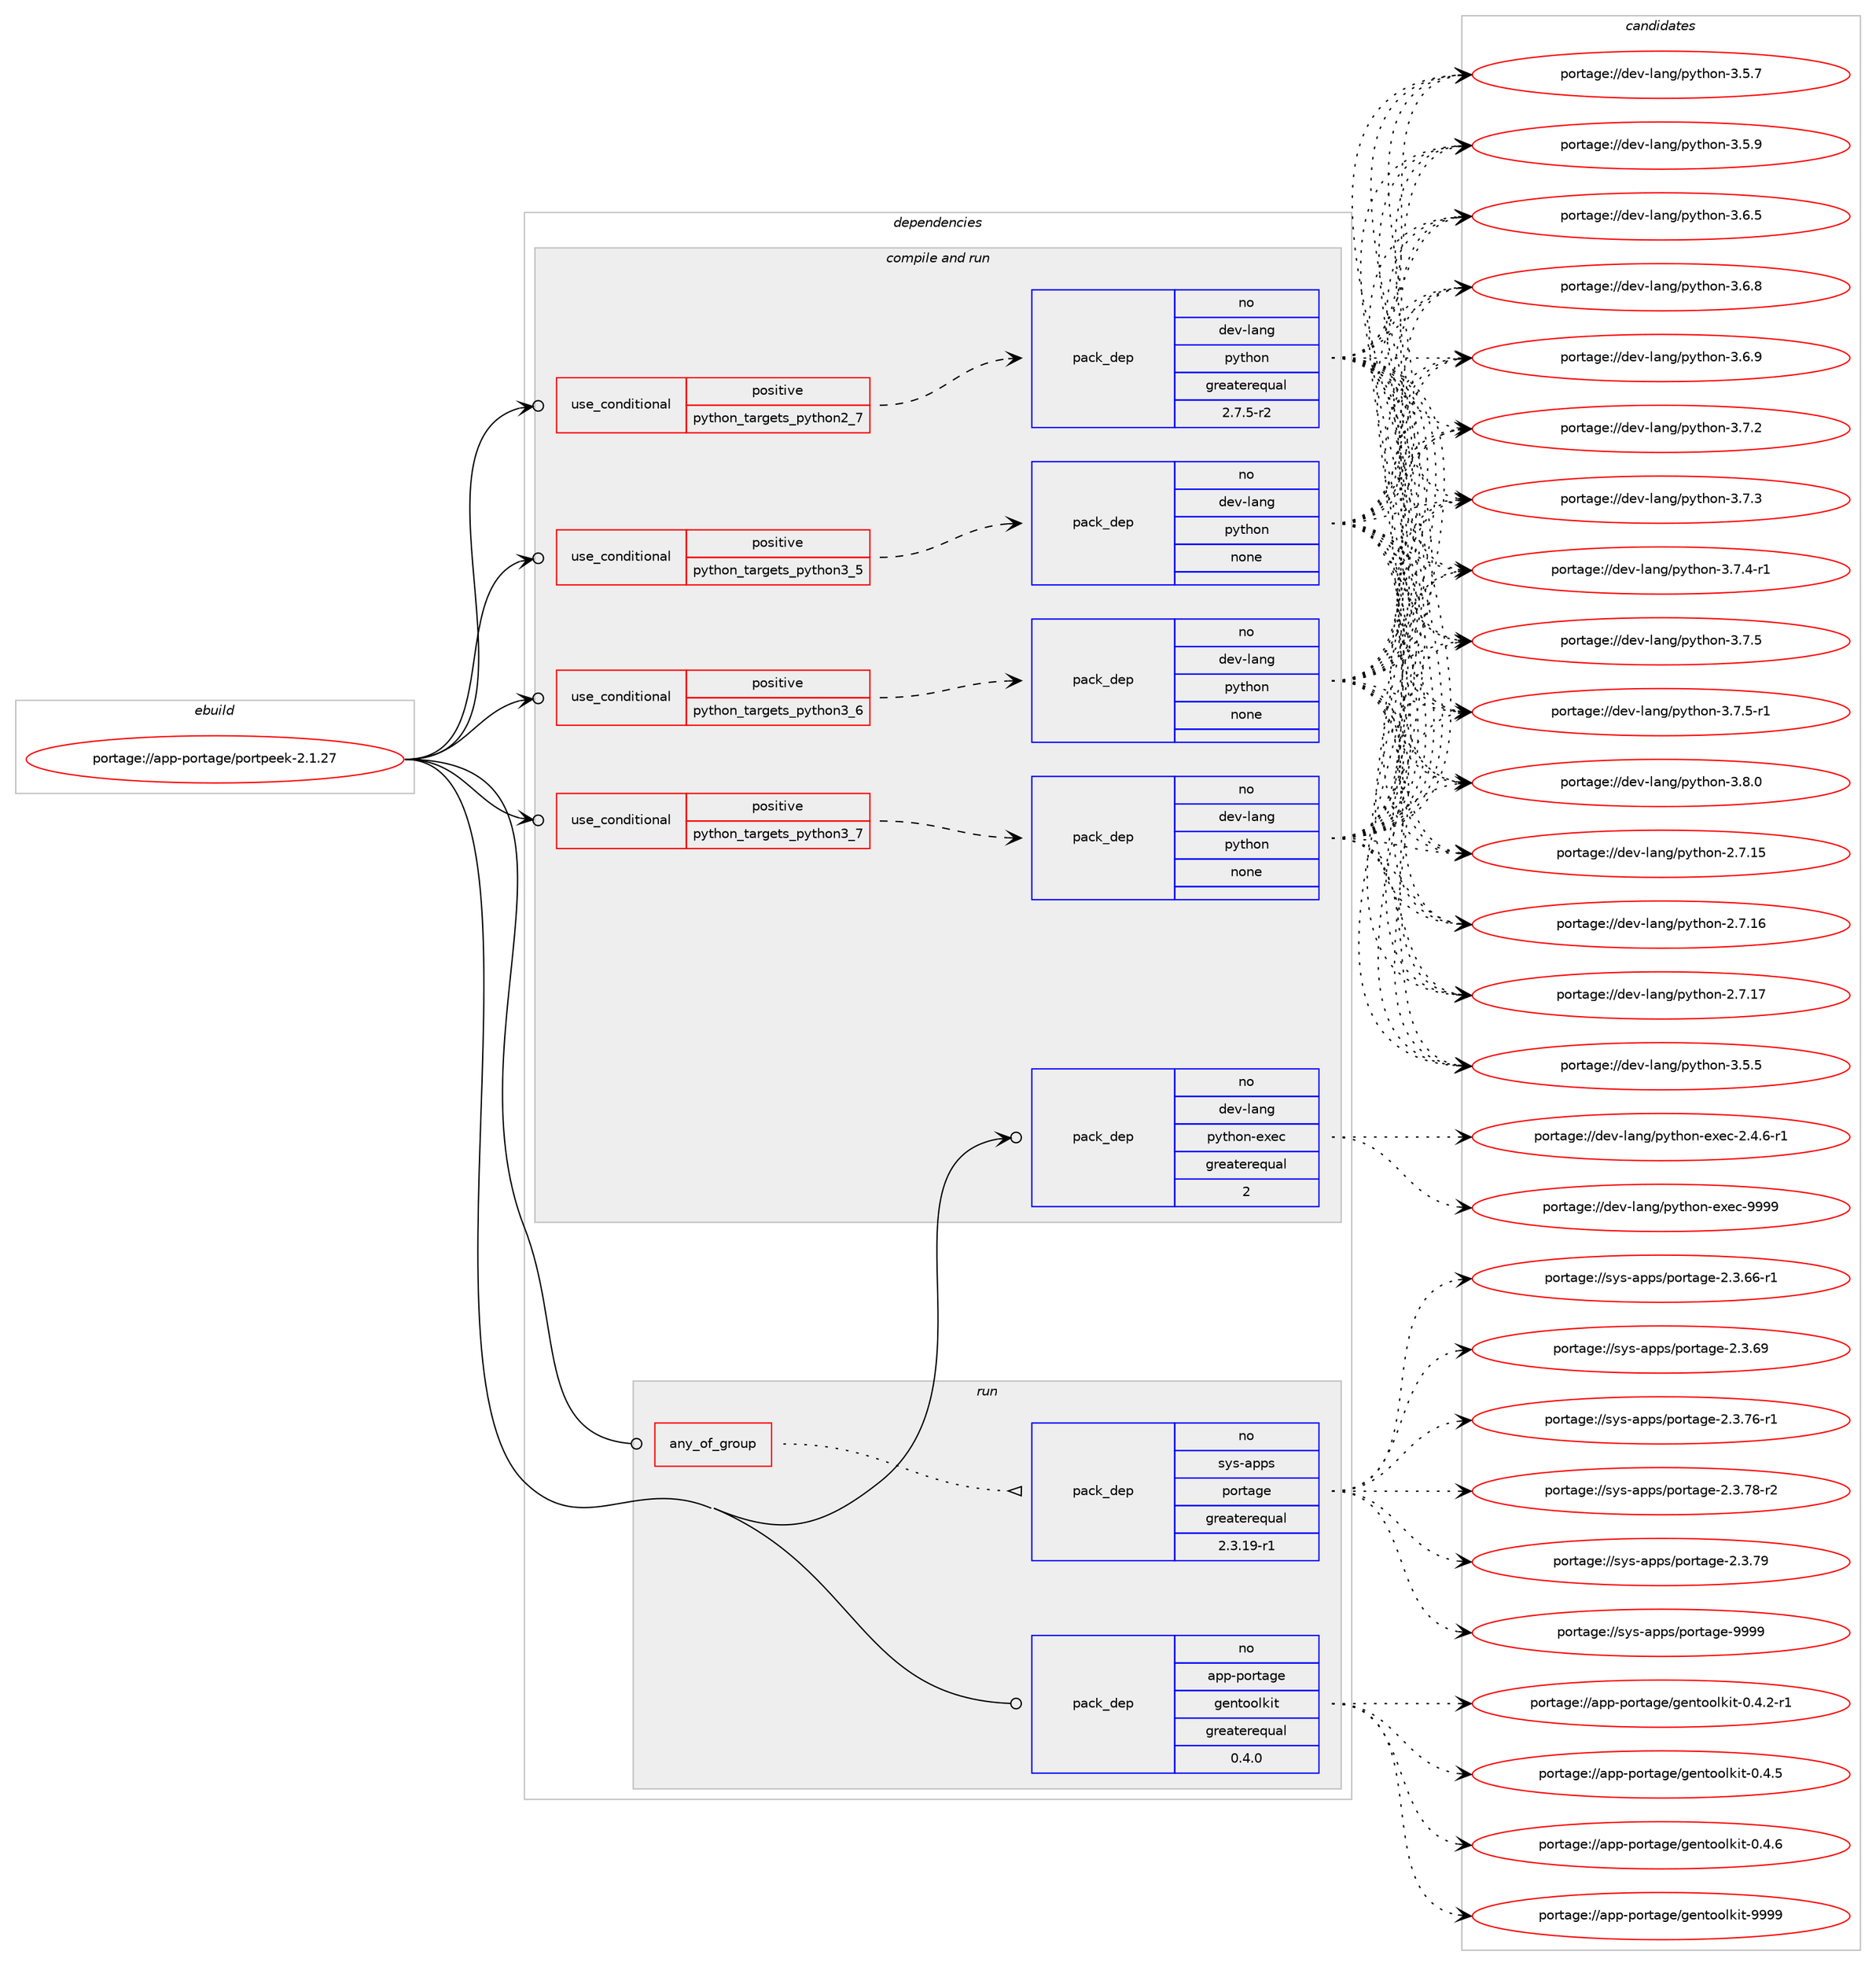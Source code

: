digraph prolog {

# *************
# Graph options
# *************

newrank=true;
concentrate=true;
compound=true;
graph [rankdir=LR,fontname=Helvetica,fontsize=10,ranksep=1.5];#, ranksep=2.5, nodesep=0.2];
edge  [arrowhead=vee];
node  [fontname=Helvetica,fontsize=10];

# **********
# The ebuild
# **********

subgraph cluster_leftcol {
color=gray;
rank=same;
label=<<i>ebuild</i>>;
id [label="portage://app-portage/portpeek-2.1.27", color=red, width=4, href="../app-portage/portpeek-2.1.27.svg"];
}

# ****************
# The dependencies
# ****************

subgraph cluster_midcol {
color=gray;
label=<<i>dependencies</i>>;
subgraph cluster_compile {
fillcolor="#eeeeee";
style=filled;
label=<<i>compile</i>>;
}
subgraph cluster_compileandrun {
fillcolor="#eeeeee";
style=filled;
label=<<i>compile and run</i>>;
subgraph cond10417 {
dependency42205 [label=<<TABLE BORDER="0" CELLBORDER="1" CELLSPACING="0" CELLPADDING="4"><TR><TD ROWSPAN="3" CELLPADDING="10">use_conditional</TD></TR><TR><TD>positive</TD></TR><TR><TD>python_targets_python2_7</TD></TR></TABLE>>, shape=none, color=red];
subgraph pack31084 {
dependency42206 [label=<<TABLE BORDER="0" CELLBORDER="1" CELLSPACING="0" CELLPADDING="4" WIDTH="220"><TR><TD ROWSPAN="6" CELLPADDING="30">pack_dep</TD></TR><TR><TD WIDTH="110">no</TD></TR><TR><TD>dev-lang</TD></TR><TR><TD>python</TD></TR><TR><TD>greaterequal</TD></TR><TR><TD>2.7.5-r2</TD></TR></TABLE>>, shape=none, color=blue];
}
dependency42205:e -> dependency42206:w [weight=20,style="dashed",arrowhead="vee"];
}
id:e -> dependency42205:w [weight=20,style="solid",arrowhead="odotvee"];
subgraph cond10418 {
dependency42207 [label=<<TABLE BORDER="0" CELLBORDER="1" CELLSPACING="0" CELLPADDING="4"><TR><TD ROWSPAN="3" CELLPADDING="10">use_conditional</TD></TR><TR><TD>positive</TD></TR><TR><TD>python_targets_python3_5</TD></TR></TABLE>>, shape=none, color=red];
subgraph pack31085 {
dependency42208 [label=<<TABLE BORDER="0" CELLBORDER="1" CELLSPACING="0" CELLPADDING="4" WIDTH="220"><TR><TD ROWSPAN="6" CELLPADDING="30">pack_dep</TD></TR><TR><TD WIDTH="110">no</TD></TR><TR><TD>dev-lang</TD></TR><TR><TD>python</TD></TR><TR><TD>none</TD></TR><TR><TD></TD></TR></TABLE>>, shape=none, color=blue];
}
dependency42207:e -> dependency42208:w [weight=20,style="dashed",arrowhead="vee"];
}
id:e -> dependency42207:w [weight=20,style="solid",arrowhead="odotvee"];
subgraph cond10419 {
dependency42209 [label=<<TABLE BORDER="0" CELLBORDER="1" CELLSPACING="0" CELLPADDING="4"><TR><TD ROWSPAN="3" CELLPADDING="10">use_conditional</TD></TR><TR><TD>positive</TD></TR><TR><TD>python_targets_python3_6</TD></TR></TABLE>>, shape=none, color=red];
subgraph pack31086 {
dependency42210 [label=<<TABLE BORDER="0" CELLBORDER="1" CELLSPACING="0" CELLPADDING="4" WIDTH="220"><TR><TD ROWSPAN="6" CELLPADDING="30">pack_dep</TD></TR><TR><TD WIDTH="110">no</TD></TR><TR><TD>dev-lang</TD></TR><TR><TD>python</TD></TR><TR><TD>none</TD></TR><TR><TD></TD></TR></TABLE>>, shape=none, color=blue];
}
dependency42209:e -> dependency42210:w [weight=20,style="dashed",arrowhead="vee"];
}
id:e -> dependency42209:w [weight=20,style="solid",arrowhead="odotvee"];
subgraph cond10420 {
dependency42211 [label=<<TABLE BORDER="0" CELLBORDER="1" CELLSPACING="0" CELLPADDING="4"><TR><TD ROWSPAN="3" CELLPADDING="10">use_conditional</TD></TR><TR><TD>positive</TD></TR><TR><TD>python_targets_python3_7</TD></TR></TABLE>>, shape=none, color=red];
subgraph pack31087 {
dependency42212 [label=<<TABLE BORDER="0" CELLBORDER="1" CELLSPACING="0" CELLPADDING="4" WIDTH="220"><TR><TD ROWSPAN="6" CELLPADDING="30">pack_dep</TD></TR><TR><TD WIDTH="110">no</TD></TR><TR><TD>dev-lang</TD></TR><TR><TD>python</TD></TR><TR><TD>none</TD></TR><TR><TD></TD></TR></TABLE>>, shape=none, color=blue];
}
dependency42211:e -> dependency42212:w [weight=20,style="dashed",arrowhead="vee"];
}
id:e -> dependency42211:w [weight=20,style="solid",arrowhead="odotvee"];
subgraph pack31088 {
dependency42213 [label=<<TABLE BORDER="0" CELLBORDER="1" CELLSPACING="0" CELLPADDING="4" WIDTH="220"><TR><TD ROWSPAN="6" CELLPADDING="30">pack_dep</TD></TR><TR><TD WIDTH="110">no</TD></TR><TR><TD>dev-lang</TD></TR><TR><TD>python-exec</TD></TR><TR><TD>greaterequal</TD></TR><TR><TD>2</TD></TR></TABLE>>, shape=none, color=blue];
}
id:e -> dependency42213:w [weight=20,style="solid",arrowhead="odotvee"];
}
subgraph cluster_run {
fillcolor="#eeeeee";
style=filled;
label=<<i>run</i>>;
subgraph any686 {
dependency42214 [label=<<TABLE BORDER="0" CELLBORDER="1" CELLSPACING="0" CELLPADDING="4"><TR><TD CELLPADDING="10">any_of_group</TD></TR></TABLE>>, shape=none, color=red];subgraph pack31089 {
dependency42215 [label=<<TABLE BORDER="0" CELLBORDER="1" CELLSPACING="0" CELLPADDING="4" WIDTH="220"><TR><TD ROWSPAN="6" CELLPADDING="30">pack_dep</TD></TR><TR><TD WIDTH="110">no</TD></TR><TR><TD>sys-apps</TD></TR><TR><TD>portage</TD></TR><TR><TD>greaterequal</TD></TR><TR><TD>2.3.19-r1</TD></TR></TABLE>>, shape=none, color=blue];
}
dependency42214:e -> dependency42215:w [weight=20,style="dotted",arrowhead="oinv"];
}
id:e -> dependency42214:w [weight=20,style="solid",arrowhead="odot"];
subgraph pack31090 {
dependency42216 [label=<<TABLE BORDER="0" CELLBORDER="1" CELLSPACING="0" CELLPADDING="4" WIDTH="220"><TR><TD ROWSPAN="6" CELLPADDING="30">pack_dep</TD></TR><TR><TD WIDTH="110">no</TD></TR><TR><TD>app-portage</TD></TR><TR><TD>gentoolkit</TD></TR><TR><TD>greaterequal</TD></TR><TR><TD>0.4.0</TD></TR></TABLE>>, shape=none, color=blue];
}
id:e -> dependency42216:w [weight=20,style="solid",arrowhead="odot"];
}
}

# **************
# The candidates
# **************

subgraph cluster_choices {
rank=same;
color=gray;
label=<<i>candidates</i>>;

subgraph choice31084 {
color=black;
nodesep=1;
choiceportage10010111845108971101034711212111610411111045504655464953 [label="portage://dev-lang/python-2.7.15", color=red, width=4,href="../dev-lang/python-2.7.15.svg"];
choiceportage10010111845108971101034711212111610411111045504655464954 [label="portage://dev-lang/python-2.7.16", color=red, width=4,href="../dev-lang/python-2.7.16.svg"];
choiceportage10010111845108971101034711212111610411111045504655464955 [label="portage://dev-lang/python-2.7.17", color=red, width=4,href="../dev-lang/python-2.7.17.svg"];
choiceportage100101118451089711010347112121116104111110455146534653 [label="portage://dev-lang/python-3.5.5", color=red, width=4,href="../dev-lang/python-3.5.5.svg"];
choiceportage100101118451089711010347112121116104111110455146534655 [label="portage://dev-lang/python-3.5.7", color=red, width=4,href="../dev-lang/python-3.5.7.svg"];
choiceportage100101118451089711010347112121116104111110455146534657 [label="portage://dev-lang/python-3.5.9", color=red, width=4,href="../dev-lang/python-3.5.9.svg"];
choiceportage100101118451089711010347112121116104111110455146544653 [label="portage://dev-lang/python-3.6.5", color=red, width=4,href="../dev-lang/python-3.6.5.svg"];
choiceportage100101118451089711010347112121116104111110455146544656 [label="portage://dev-lang/python-3.6.8", color=red, width=4,href="../dev-lang/python-3.6.8.svg"];
choiceportage100101118451089711010347112121116104111110455146544657 [label="portage://dev-lang/python-3.6.9", color=red, width=4,href="../dev-lang/python-3.6.9.svg"];
choiceportage100101118451089711010347112121116104111110455146554650 [label="portage://dev-lang/python-3.7.2", color=red, width=4,href="../dev-lang/python-3.7.2.svg"];
choiceportage100101118451089711010347112121116104111110455146554651 [label="portage://dev-lang/python-3.7.3", color=red, width=4,href="../dev-lang/python-3.7.3.svg"];
choiceportage1001011184510897110103471121211161041111104551465546524511449 [label="portage://dev-lang/python-3.7.4-r1", color=red, width=4,href="../dev-lang/python-3.7.4-r1.svg"];
choiceportage100101118451089711010347112121116104111110455146554653 [label="portage://dev-lang/python-3.7.5", color=red, width=4,href="../dev-lang/python-3.7.5.svg"];
choiceportage1001011184510897110103471121211161041111104551465546534511449 [label="portage://dev-lang/python-3.7.5-r1", color=red, width=4,href="../dev-lang/python-3.7.5-r1.svg"];
choiceportage100101118451089711010347112121116104111110455146564648 [label="portage://dev-lang/python-3.8.0", color=red, width=4,href="../dev-lang/python-3.8.0.svg"];
dependency42206:e -> choiceportage10010111845108971101034711212111610411111045504655464953:w [style=dotted,weight="100"];
dependency42206:e -> choiceportage10010111845108971101034711212111610411111045504655464954:w [style=dotted,weight="100"];
dependency42206:e -> choiceportage10010111845108971101034711212111610411111045504655464955:w [style=dotted,weight="100"];
dependency42206:e -> choiceportage100101118451089711010347112121116104111110455146534653:w [style=dotted,weight="100"];
dependency42206:e -> choiceportage100101118451089711010347112121116104111110455146534655:w [style=dotted,weight="100"];
dependency42206:e -> choiceportage100101118451089711010347112121116104111110455146534657:w [style=dotted,weight="100"];
dependency42206:e -> choiceportage100101118451089711010347112121116104111110455146544653:w [style=dotted,weight="100"];
dependency42206:e -> choiceportage100101118451089711010347112121116104111110455146544656:w [style=dotted,weight="100"];
dependency42206:e -> choiceportage100101118451089711010347112121116104111110455146544657:w [style=dotted,weight="100"];
dependency42206:e -> choiceportage100101118451089711010347112121116104111110455146554650:w [style=dotted,weight="100"];
dependency42206:e -> choiceportage100101118451089711010347112121116104111110455146554651:w [style=dotted,weight="100"];
dependency42206:e -> choiceportage1001011184510897110103471121211161041111104551465546524511449:w [style=dotted,weight="100"];
dependency42206:e -> choiceportage100101118451089711010347112121116104111110455146554653:w [style=dotted,weight="100"];
dependency42206:e -> choiceportage1001011184510897110103471121211161041111104551465546534511449:w [style=dotted,weight="100"];
dependency42206:e -> choiceportage100101118451089711010347112121116104111110455146564648:w [style=dotted,weight="100"];
}
subgraph choice31085 {
color=black;
nodesep=1;
choiceportage10010111845108971101034711212111610411111045504655464953 [label="portage://dev-lang/python-2.7.15", color=red, width=4,href="../dev-lang/python-2.7.15.svg"];
choiceportage10010111845108971101034711212111610411111045504655464954 [label="portage://dev-lang/python-2.7.16", color=red, width=4,href="../dev-lang/python-2.7.16.svg"];
choiceportage10010111845108971101034711212111610411111045504655464955 [label="portage://dev-lang/python-2.7.17", color=red, width=4,href="../dev-lang/python-2.7.17.svg"];
choiceportage100101118451089711010347112121116104111110455146534653 [label="portage://dev-lang/python-3.5.5", color=red, width=4,href="../dev-lang/python-3.5.5.svg"];
choiceportage100101118451089711010347112121116104111110455146534655 [label="portage://dev-lang/python-3.5.7", color=red, width=4,href="../dev-lang/python-3.5.7.svg"];
choiceportage100101118451089711010347112121116104111110455146534657 [label="portage://dev-lang/python-3.5.9", color=red, width=4,href="../dev-lang/python-3.5.9.svg"];
choiceportage100101118451089711010347112121116104111110455146544653 [label="portage://dev-lang/python-3.6.5", color=red, width=4,href="../dev-lang/python-3.6.5.svg"];
choiceportage100101118451089711010347112121116104111110455146544656 [label="portage://dev-lang/python-3.6.8", color=red, width=4,href="../dev-lang/python-3.6.8.svg"];
choiceportage100101118451089711010347112121116104111110455146544657 [label="portage://dev-lang/python-3.6.9", color=red, width=4,href="../dev-lang/python-3.6.9.svg"];
choiceportage100101118451089711010347112121116104111110455146554650 [label="portage://dev-lang/python-3.7.2", color=red, width=4,href="../dev-lang/python-3.7.2.svg"];
choiceportage100101118451089711010347112121116104111110455146554651 [label="portage://dev-lang/python-3.7.3", color=red, width=4,href="../dev-lang/python-3.7.3.svg"];
choiceportage1001011184510897110103471121211161041111104551465546524511449 [label="portage://dev-lang/python-3.7.4-r1", color=red, width=4,href="../dev-lang/python-3.7.4-r1.svg"];
choiceportage100101118451089711010347112121116104111110455146554653 [label="portage://dev-lang/python-3.7.5", color=red, width=4,href="../dev-lang/python-3.7.5.svg"];
choiceportage1001011184510897110103471121211161041111104551465546534511449 [label="portage://dev-lang/python-3.7.5-r1", color=red, width=4,href="../dev-lang/python-3.7.5-r1.svg"];
choiceportage100101118451089711010347112121116104111110455146564648 [label="portage://dev-lang/python-3.8.0", color=red, width=4,href="../dev-lang/python-3.8.0.svg"];
dependency42208:e -> choiceportage10010111845108971101034711212111610411111045504655464953:w [style=dotted,weight="100"];
dependency42208:e -> choiceportage10010111845108971101034711212111610411111045504655464954:w [style=dotted,weight="100"];
dependency42208:e -> choiceportage10010111845108971101034711212111610411111045504655464955:w [style=dotted,weight="100"];
dependency42208:e -> choiceportage100101118451089711010347112121116104111110455146534653:w [style=dotted,weight="100"];
dependency42208:e -> choiceportage100101118451089711010347112121116104111110455146534655:w [style=dotted,weight="100"];
dependency42208:e -> choiceportage100101118451089711010347112121116104111110455146534657:w [style=dotted,weight="100"];
dependency42208:e -> choiceportage100101118451089711010347112121116104111110455146544653:w [style=dotted,weight="100"];
dependency42208:e -> choiceportage100101118451089711010347112121116104111110455146544656:w [style=dotted,weight="100"];
dependency42208:e -> choiceportage100101118451089711010347112121116104111110455146544657:w [style=dotted,weight="100"];
dependency42208:e -> choiceportage100101118451089711010347112121116104111110455146554650:w [style=dotted,weight="100"];
dependency42208:e -> choiceportage100101118451089711010347112121116104111110455146554651:w [style=dotted,weight="100"];
dependency42208:e -> choiceportage1001011184510897110103471121211161041111104551465546524511449:w [style=dotted,weight="100"];
dependency42208:e -> choiceportage100101118451089711010347112121116104111110455146554653:w [style=dotted,weight="100"];
dependency42208:e -> choiceportage1001011184510897110103471121211161041111104551465546534511449:w [style=dotted,weight="100"];
dependency42208:e -> choiceportage100101118451089711010347112121116104111110455146564648:w [style=dotted,weight="100"];
}
subgraph choice31086 {
color=black;
nodesep=1;
choiceportage10010111845108971101034711212111610411111045504655464953 [label="portage://dev-lang/python-2.7.15", color=red, width=4,href="../dev-lang/python-2.7.15.svg"];
choiceportage10010111845108971101034711212111610411111045504655464954 [label="portage://dev-lang/python-2.7.16", color=red, width=4,href="../dev-lang/python-2.7.16.svg"];
choiceportage10010111845108971101034711212111610411111045504655464955 [label="portage://dev-lang/python-2.7.17", color=red, width=4,href="../dev-lang/python-2.7.17.svg"];
choiceportage100101118451089711010347112121116104111110455146534653 [label="portage://dev-lang/python-3.5.5", color=red, width=4,href="../dev-lang/python-3.5.5.svg"];
choiceportage100101118451089711010347112121116104111110455146534655 [label="portage://dev-lang/python-3.5.7", color=red, width=4,href="../dev-lang/python-3.5.7.svg"];
choiceportage100101118451089711010347112121116104111110455146534657 [label="portage://dev-lang/python-3.5.9", color=red, width=4,href="../dev-lang/python-3.5.9.svg"];
choiceportage100101118451089711010347112121116104111110455146544653 [label="portage://dev-lang/python-3.6.5", color=red, width=4,href="../dev-lang/python-3.6.5.svg"];
choiceportage100101118451089711010347112121116104111110455146544656 [label="portage://dev-lang/python-3.6.8", color=red, width=4,href="../dev-lang/python-3.6.8.svg"];
choiceportage100101118451089711010347112121116104111110455146544657 [label="portage://dev-lang/python-3.6.9", color=red, width=4,href="../dev-lang/python-3.6.9.svg"];
choiceportage100101118451089711010347112121116104111110455146554650 [label="portage://dev-lang/python-3.7.2", color=red, width=4,href="../dev-lang/python-3.7.2.svg"];
choiceportage100101118451089711010347112121116104111110455146554651 [label="portage://dev-lang/python-3.7.3", color=red, width=4,href="../dev-lang/python-3.7.3.svg"];
choiceportage1001011184510897110103471121211161041111104551465546524511449 [label="portage://dev-lang/python-3.7.4-r1", color=red, width=4,href="../dev-lang/python-3.7.4-r1.svg"];
choiceportage100101118451089711010347112121116104111110455146554653 [label="portage://dev-lang/python-3.7.5", color=red, width=4,href="../dev-lang/python-3.7.5.svg"];
choiceportage1001011184510897110103471121211161041111104551465546534511449 [label="portage://dev-lang/python-3.7.5-r1", color=red, width=4,href="../dev-lang/python-3.7.5-r1.svg"];
choiceportage100101118451089711010347112121116104111110455146564648 [label="portage://dev-lang/python-3.8.0", color=red, width=4,href="../dev-lang/python-3.8.0.svg"];
dependency42210:e -> choiceportage10010111845108971101034711212111610411111045504655464953:w [style=dotted,weight="100"];
dependency42210:e -> choiceportage10010111845108971101034711212111610411111045504655464954:w [style=dotted,weight="100"];
dependency42210:e -> choiceportage10010111845108971101034711212111610411111045504655464955:w [style=dotted,weight="100"];
dependency42210:e -> choiceportage100101118451089711010347112121116104111110455146534653:w [style=dotted,weight="100"];
dependency42210:e -> choiceportage100101118451089711010347112121116104111110455146534655:w [style=dotted,weight="100"];
dependency42210:e -> choiceportage100101118451089711010347112121116104111110455146534657:w [style=dotted,weight="100"];
dependency42210:e -> choiceportage100101118451089711010347112121116104111110455146544653:w [style=dotted,weight="100"];
dependency42210:e -> choiceportage100101118451089711010347112121116104111110455146544656:w [style=dotted,weight="100"];
dependency42210:e -> choiceportage100101118451089711010347112121116104111110455146544657:w [style=dotted,weight="100"];
dependency42210:e -> choiceportage100101118451089711010347112121116104111110455146554650:w [style=dotted,weight="100"];
dependency42210:e -> choiceportage100101118451089711010347112121116104111110455146554651:w [style=dotted,weight="100"];
dependency42210:e -> choiceportage1001011184510897110103471121211161041111104551465546524511449:w [style=dotted,weight="100"];
dependency42210:e -> choiceportage100101118451089711010347112121116104111110455146554653:w [style=dotted,weight="100"];
dependency42210:e -> choiceportage1001011184510897110103471121211161041111104551465546534511449:w [style=dotted,weight="100"];
dependency42210:e -> choiceportage100101118451089711010347112121116104111110455146564648:w [style=dotted,weight="100"];
}
subgraph choice31087 {
color=black;
nodesep=1;
choiceportage10010111845108971101034711212111610411111045504655464953 [label="portage://dev-lang/python-2.7.15", color=red, width=4,href="../dev-lang/python-2.7.15.svg"];
choiceportage10010111845108971101034711212111610411111045504655464954 [label="portage://dev-lang/python-2.7.16", color=red, width=4,href="../dev-lang/python-2.7.16.svg"];
choiceportage10010111845108971101034711212111610411111045504655464955 [label="portage://dev-lang/python-2.7.17", color=red, width=4,href="../dev-lang/python-2.7.17.svg"];
choiceportage100101118451089711010347112121116104111110455146534653 [label="portage://dev-lang/python-3.5.5", color=red, width=4,href="../dev-lang/python-3.5.5.svg"];
choiceportage100101118451089711010347112121116104111110455146534655 [label="portage://dev-lang/python-3.5.7", color=red, width=4,href="../dev-lang/python-3.5.7.svg"];
choiceportage100101118451089711010347112121116104111110455146534657 [label="portage://dev-lang/python-3.5.9", color=red, width=4,href="../dev-lang/python-3.5.9.svg"];
choiceportage100101118451089711010347112121116104111110455146544653 [label="portage://dev-lang/python-3.6.5", color=red, width=4,href="../dev-lang/python-3.6.5.svg"];
choiceportage100101118451089711010347112121116104111110455146544656 [label="portage://dev-lang/python-3.6.8", color=red, width=4,href="../dev-lang/python-3.6.8.svg"];
choiceportage100101118451089711010347112121116104111110455146544657 [label="portage://dev-lang/python-3.6.9", color=red, width=4,href="../dev-lang/python-3.6.9.svg"];
choiceportage100101118451089711010347112121116104111110455146554650 [label="portage://dev-lang/python-3.7.2", color=red, width=4,href="../dev-lang/python-3.7.2.svg"];
choiceportage100101118451089711010347112121116104111110455146554651 [label="portage://dev-lang/python-3.7.3", color=red, width=4,href="../dev-lang/python-3.7.3.svg"];
choiceportage1001011184510897110103471121211161041111104551465546524511449 [label="portage://dev-lang/python-3.7.4-r1", color=red, width=4,href="../dev-lang/python-3.7.4-r1.svg"];
choiceportage100101118451089711010347112121116104111110455146554653 [label="portage://dev-lang/python-3.7.5", color=red, width=4,href="../dev-lang/python-3.7.5.svg"];
choiceportage1001011184510897110103471121211161041111104551465546534511449 [label="portage://dev-lang/python-3.7.5-r1", color=red, width=4,href="../dev-lang/python-3.7.5-r1.svg"];
choiceportage100101118451089711010347112121116104111110455146564648 [label="portage://dev-lang/python-3.8.0", color=red, width=4,href="../dev-lang/python-3.8.0.svg"];
dependency42212:e -> choiceportage10010111845108971101034711212111610411111045504655464953:w [style=dotted,weight="100"];
dependency42212:e -> choiceportage10010111845108971101034711212111610411111045504655464954:w [style=dotted,weight="100"];
dependency42212:e -> choiceportage10010111845108971101034711212111610411111045504655464955:w [style=dotted,weight="100"];
dependency42212:e -> choiceportage100101118451089711010347112121116104111110455146534653:w [style=dotted,weight="100"];
dependency42212:e -> choiceportage100101118451089711010347112121116104111110455146534655:w [style=dotted,weight="100"];
dependency42212:e -> choiceportage100101118451089711010347112121116104111110455146534657:w [style=dotted,weight="100"];
dependency42212:e -> choiceportage100101118451089711010347112121116104111110455146544653:w [style=dotted,weight="100"];
dependency42212:e -> choiceportage100101118451089711010347112121116104111110455146544656:w [style=dotted,weight="100"];
dependency42212:e -> choiceportage100101118451089711010347112121116104111110455146544657:w [style=dotted,weight="100"];
dependency42212:e -> choiceportage100101118451089711010347112121116104111110455146554650:w [style=dotted,weight="100"];
dependency42212:e -> choiceportage100101118451089711010347112121116104111110455146554651:w [style=dotted,weight="100"];
dependency42212:e -> choiceportage1001011184510897110103471121211161041111104551465546524511449:w [style=dotted,weight="100"];
dependency42212:e -> choiceportage100101118451089711010347112121116104111110455146554653:w [style=dotted,weight="100"];
dependency42212:e -> choiceportage1001011184510897110103471121211161041111104551465546534511449:w [style=dotted,weight="100"];
dependency42212:e -> choiceportage100101118451089711010347112121116104111110455146564648:w [style=dotted,weight="100"];
}
subgraph choice31088 {
color=black;
nodesep=1;
choiceportage10010111845108971101034711212111610411111045101120101994550465246544511449 [label="portage://dev-lang/python-exec-2.4.6-r1", color=red, width=4,href="../dev-lang/python-exec-2.4.6-r1.svg"];
choiceportage10010111845108971101034711212111610411111045101120101994557575757 [label="portage://dev-lang/python-exec-9999", color=red, width=4,href="../dev-lang/python-exec-9999.svg"];
dependency42213:e -> choiceportage10010111845108971101034711212111610411111045101120101994550465246544511449:w [style=dotted,weight="100"];
dependency42213:e -> choiceportage10010111845108971101034711212111610411111045101120101994557575757:w [style=dotted,weight="100"];
}
subgraph choice31089 {
color=black;
nodesep=1;
choiceportage11512111545971121121154711211111411697103101455046514654544511449 [label="portage://sys-apps/portage-2.3.66-r1", color=red, width=4,href="../sys-apps/portage-2.3.66-r1.svg"];
choiceportage1151211154597112112115471121111141169710310145504651465457 [label="portage://sys-apps/portage-2.3.69", color=red, width=4,href="../sys-apps/portage-2.3.69.svg"];
choiceportage11512111545971121121154711211111411697103101455046514655544511449 [label="portage://sys-apps/portage-2.3.76-r1", color=red, width=4,href="../sys-apps/portage-2.3.76-r1.svg"];
choiceportage11512111545971121121154711211111411697103101455046514655564511450 [label="portage://sys-apps/portage-2.3.78-r2", color=red, width=4,href="../sys-apps/portage-2.3.78-r2.svg"];
choiceportage1151211154597112112115471121111141169710310145504651465557 [label="portage://sys-apps/portage-2.3.79", color=red, width=4,href="../sys-apps/portage-2.3.79.svg"];
choiceportage115121115459711211211547112111114116971031014557575757 [label="portage://sys-apps/portage-9999", color=red, width=4,href="../sys-apps/portage-9999.svg"];
dependency42215:e -> choiceportage11512111545971121121154711211111411697103101455046514654544511449:w [style=dotted,weight="100"];
dependency42215:e -> choiceportage1151211154597112112115471121111141169710310145504651465457:w [style=dotted,weight="100"];
dependency42215:e -> choiceportage11512111545971121121154711211111411697103101455046514655544511449:w [style=dotted,weight="100"];
dependency42215:e -> choiceportage11512111545971121121154711211111411697103101455046514655564511450:w [style=dotted,weight="100"];
dependency42215:e -> choiceportage1151211154597112112115471121111141169710310145504651465557:w [style=dotted,weight="100"];
dependency42215:e -> choiceportage115121115459711211211547112111114116971031014557575757:w [style=dotted,weight="100"];
}
subgraph choice31090 {
color=black;
nodesep=1;
choiceportage971121124511211111411697103101471031011101161111111081071051164548465246504511449 [label="portage://app-portage/gentoolkit-0.4.2-r1", color=red, width=4,href="../app-portage/gentoolkit-0.4.2-r1.svg"];
choiceportage97112112451121111141169710310147103101110116111111108107105116454846524653 [label="portage://app-portage/gentoolkit-0.4.5", color=red, width=4,href="../app-portage/gentoolkit-0.4.5.svg"];
choiceportage97112112451121111141169710310147103101110116111111108107105116454846524654 [label="portage://app-portage/gentoolkit-0.4.6", color=red, width=4,href="../app-portage/gentoolkit-0.4.6.svg"];
choiceportage971121124511211111411697103101471031011101161111111081071051164557575757 [label="portage://app-portage/gentoolkit-9999", color=red, width=4,href="../app-portage/gentoolkit-9999.svg"];
dependency42216:e -> choiceportage971121124511211111411697103101471031011101161111111081071051164548465246504511449:w [style=dotted,weight="100"];
dependency42216:e -> choiceportage97112112451121111141169710310147103101110116111111108107105116454846524653:w [style=dotted,weight="100"];
dependency42216:e -> choiceportage97112112451121111141169710310147103101110116111111108107105116454846524654:w [style=dotted,weight="100"];
dependency42216:e -> choiceportage971121124511211111411697103101471031011101161111111081071051164557575757:w [style=dotted,weight="100"];
}
}

}
